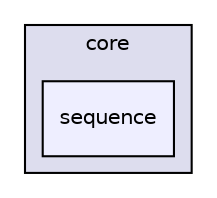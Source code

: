 digraph "java/broad/core/sequence" {
  compound=true
  node [ fontsize="10", fontname="Helvetica"];
  edge [ labelfontsize="10", labelfontname="Helvetica"];
  subgraph clusterdir_d797da7c46939e8249507ee9301f1543 {
    graph [ bgcolor="#ddddee", pencolor="black", label="core" fontname="Helvetica", fontsize="10", URL="dir_d797da7c46939e8249507ee9301f1543.html"]
  dir_11de5a41d3678d547170dda2eddc0468 [shape=box, label="sequence", style="filled", fillcolor="#eeeeff", pencolor="black", URL="dir_11de5a41d3678d547170dda2eddc0468.html"];
  }
}

